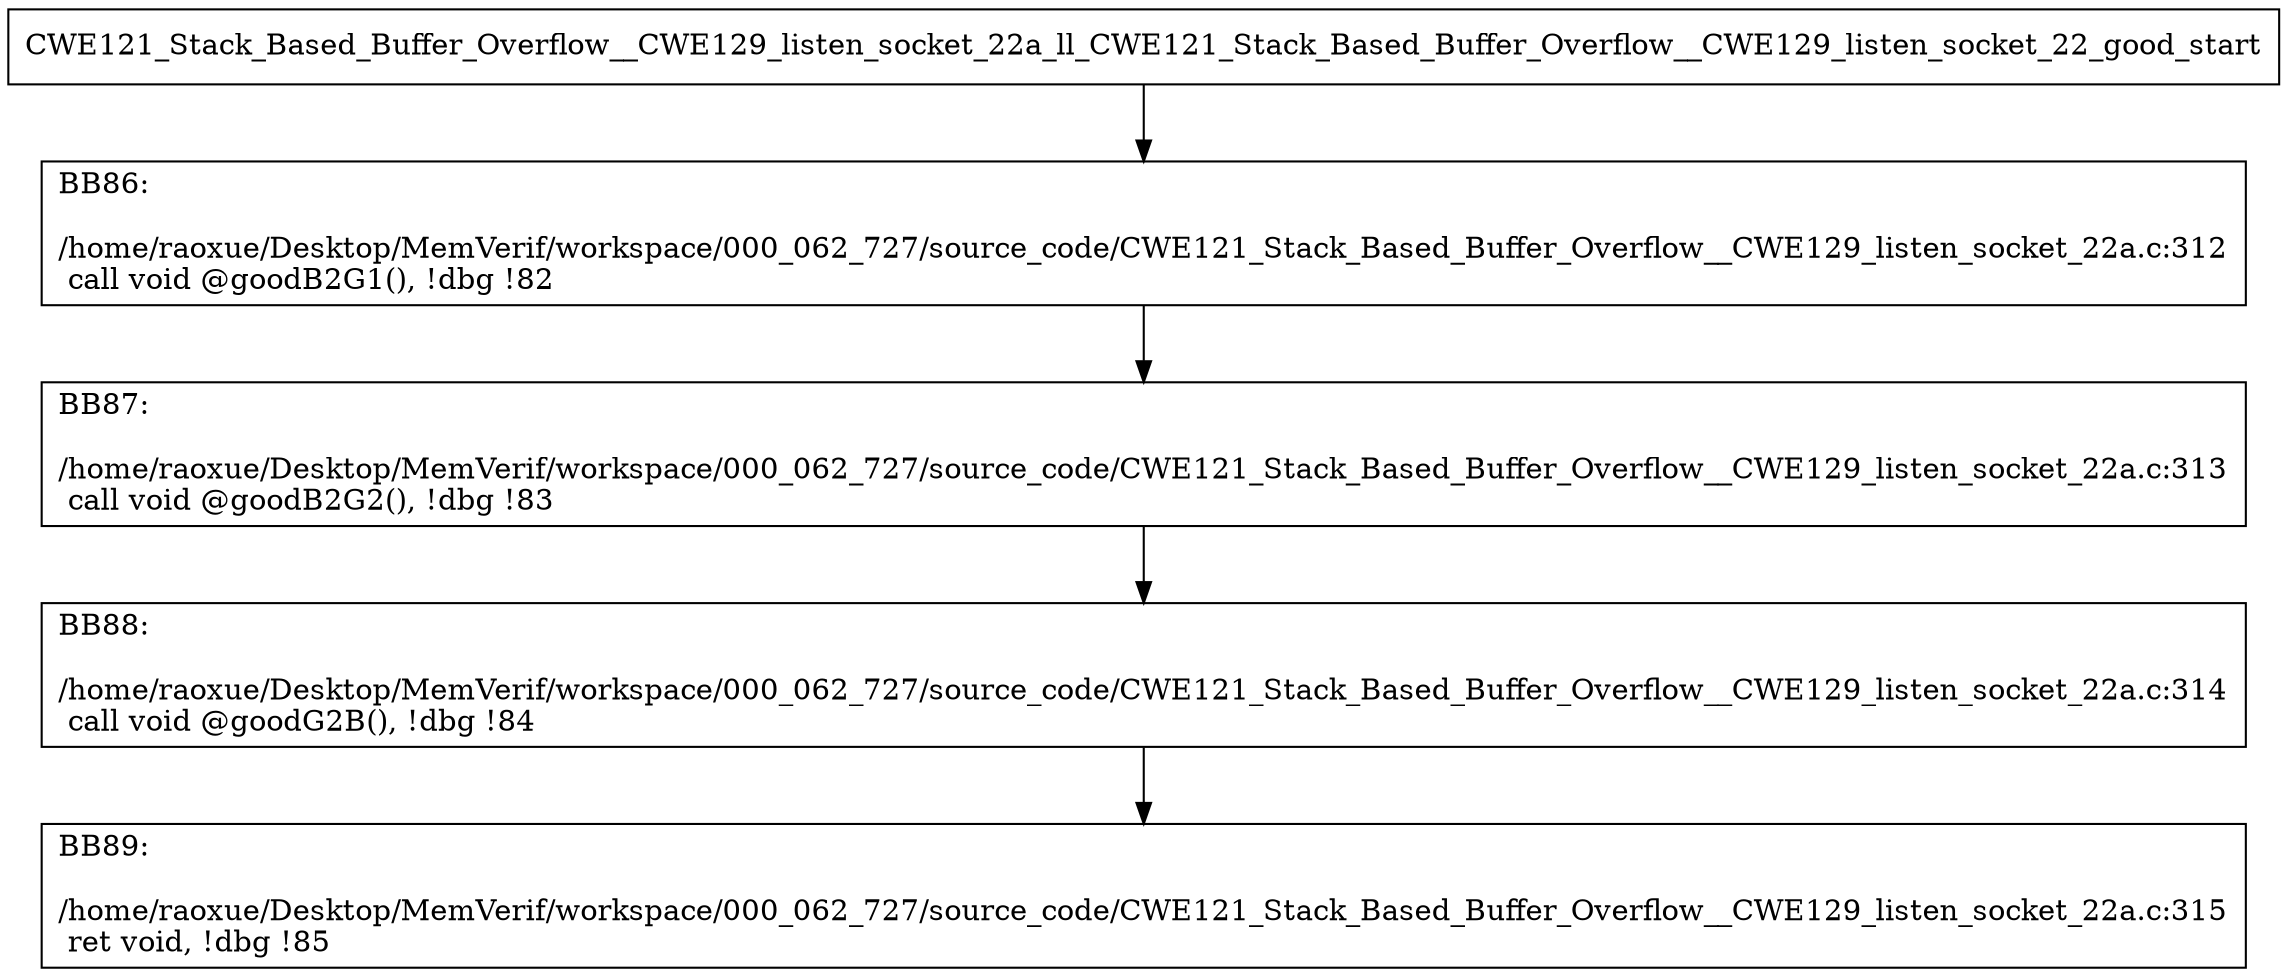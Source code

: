 digraph "CFG for'CWE121_Stack_Based_Buffer_Overflow__CWE129_listen_socket_22a_ll_CWE121_Stack_Based_Buffer_Overflow__CWE129_listen_socket_22_good' function" {
	BBCWE121_Stack_Based_Buffer_Overflow__CWE129_listen_socket_22a_ll_CWE121_Stack_Based_Buffer_Overflow__CWE129_listen_socket_22_good_start[shape=record,label="{CWE121_Stack_Based_Buffer_Overflow__CWE129_listen_socket_22a_ll_CWE121_Stack_Based_Buffer_Overflow__CWE129_listen_socket_22_good_start}"];
	BBCWE121_Stack_Based_Buffer_Overflow__CWE129_listen_socket_22a_ll_CWE121_Stack_Based_Buffer_Overflow__CWE129_listen_socket_22_good_start-> CWE121_Stack_Based_Buffer_Overflow__CWE129_listen_socket_22a_ll_CWE121_Stack_Based_Buffer_Overflow__CWE129_listen_socket_22_goodBB86;
	CWE121_Stack_Based_Buffer_Overflow__CWE129_listen_socket_22a_ll_CWE121_Stack_Based_Buffer_Overflow__CWE129_listen_socket_22_goodBB86 [shape=record, label="{BB86:\l\l/home/raoxue/Desktop/MemVerif/workspace/000_062_727/source_code/CWE121_Stack_Based_Buffer_Overflow__CWE129_listen_socket_22a.c:312\l
  call void @goodB2G1(), !dbg !82\l
}"];
	CWE121_Stack_Based_Buffer_Overflow__CWE129_listen_socket_22a_ll_CWE121_Stack_Based_Buffer_Overflow__CWE129_listen_socket_22_goodBB86-> CWE121_Stack_Based_Buffer_Overflow__CWE129_listen_socket_22a_ll_CWE121_Stack_Based_Buffer_Overflow__CWE129_listen_socket_22_goodBB87;
	CWE121_Stack_Based_Buffer_Overflow__CWE129_listen_socket_22a_ll_CWE121_Stack_Based_Buffer_Overflow__CWE129_listen_socket_22_goodBB87 [shape=record, label="{BB87:\l\l/home/raoxue/Desktop/MemVerif/workspace/000_062_727/source_code/CWE121_Stack_Based_Buffer_Overflow__CWE129_listen_socket_22a.c:313\l
  call void @goodB2G2(), !dbg !83\l
}"];
	CWE121_Stack_Based_Buffer_Overflow__CWE129_listen_socket_22a_ll_CWE121_Stack_Based_Buffer_Overflow__CWE129_listen_socket_22_goodBB87-> CWE121_Stack_Based_Buffer_Overflow__CWE129_listen_socket_22a_ll_CWE121_Stack_Based_Buffer_Overflow__CWE129_listen_socket_22_goodBB88;
	CWE121_Stack_Based_Buffer_Overflow__CWE129_listen_socket_22a_ll_CWE121_Stack_Based_Buffer_Overflow__CWE129_listen_socket_22_goodBB88 [shape=record, label="{BB88:\l\l/home/raoxue/Desktop/MemVerif/workspace/000_062_727/source_code/CWE121_Stack_Based_Buffer_Overflow__CWE129_listen_socket_22a.c:314\l
  call void @goodG2B(), !dbg !84\l
}"];
	CWE121_Stack_Based_Buffer_Overflow__CWE129_listen_socket_22a_ll_CWE121_Stack_Based_Buffer_Overflow__CWE129_listen_socket_22_goodBB88-> CWE121_Stack_Based_Buffer_Overflow__CWE129_listen_socket_22a_ll_CWE121_Stack_Based_Buffer_Overflow__CWE129_listen_socket_22_goodBB89;
	CWE121_Stack_Based_Buffer_Overflow__CWE129_listen_socket_22a_ll_CWE121_Stack_Based_Buffer_Overflow__CWE129_listen_socket_22_goodBB89 [shape=record, label="{BB89:\l\l/home/raoxue/Desktop/MemVerif/workspace/000_062_727/source_code/CWE121_Stack_Based_Buffer_Overflow__CWE129_listen_socket_22a.c:315\l
  ret void, !dbg !85\l
}"];
}
